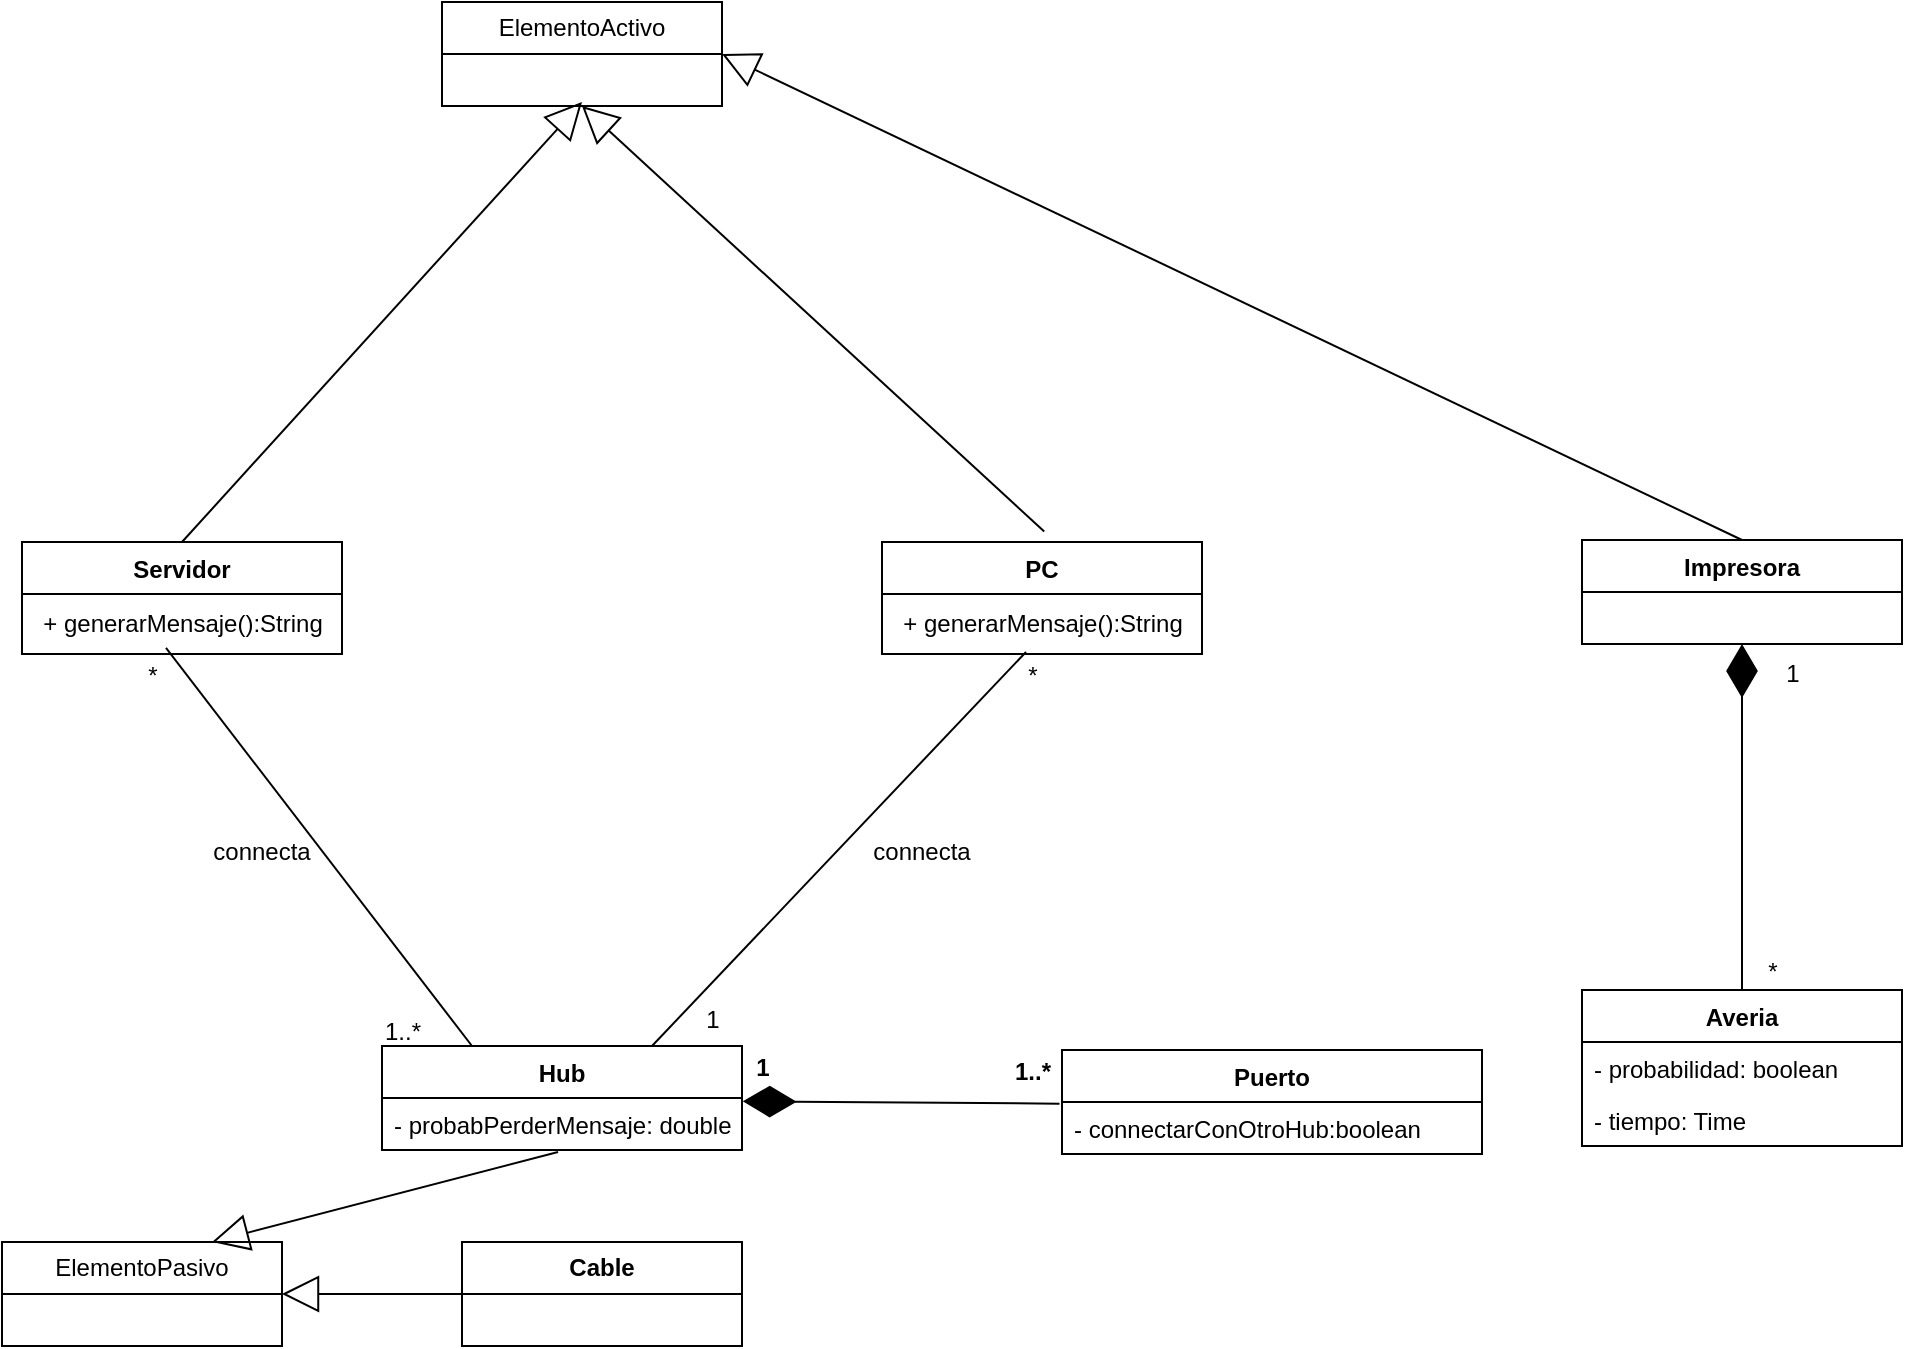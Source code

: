 <mxfile version="21.7.5" type="device">
  <diagram name="Página-1" id="7um-xkAuZjVdnwqf9yHD">
    <mxGraphModel dx="701" dy="1516" grid="1" gridSize="10" guides="1" tooltips="1" connect="1" arrows="1" fold="1" page="1" pageScale="1" pageWidth="1169" pageHeight="827" math="0" shadow="0">
      <root>
        <mxCell id="0" />
        <mxCell id="1" parent="0" />
        <mxCell id="js5TKH550Lxxzj0phKs0-1" value="Servidor" style="swimlane;fontStyle=1;align=center;verticalAlign=top;childLayout=stackLayout;horizontal=1;startSize=26;horizontalStack=0;resizeParent=1;resizeParentMax=0;resizeLast=0;collapsible=1;marginBottom=0;whiteSpace=wrap;html=1;" parent="1" vertex="1">
          <mxGeometry x="10" y="100" width="160" height="56" as="geometry">
            <mxRectangle x="10" y="100" width="90" height="30" as="alternateBounds" />
          </mxGeometry>
        </mxCell>
        <mxCell id="LyKV8jFjZct6RxHrsgfV-53" value="+ generarMensaje():String" style="text;html=1;align=center;verticalAlign=middle;resizable=0;points=[];autosize=1;strokeColor=none;fillColor=none;" vertex="1" parent="js5TKH550Lxxzj0phKs0-1">
          <mxGeometry y="26" width="160" height="30" as="geometry" />
        </mxCell>
        <mxCell id="js5TKH550Lxxzj0phKs0-6" value="PC" style="swimlane;fontStyle=1;align=center;verticalAlign=top;childLayout=stackLayout;horizontal=1;startSize=26;horizontalStack=0;resizeParent=1;resizeParentMax=0;resizeLast=0;collapsible=1;marginBottom=0;whiteSpace=wrap;html=1;" parent="1" vertex="1">
          <mxGeometry x="440" y="100" width="160" height="56" as="geometry" />
        </mxCell>
        <mxCell id="LyKV8jFjZct6RxHrsgfV-54" value="+ generarMensaje():String" style="text;html=1;align=center;verticalAlign=middle;resizable=0;points=[];autosize=1;strokeColor=none;fillColor=none;" vertex="1" parent="js5TKH550Lxxzj0phKs0-6">
          <mxGeometry y="26" width="160" height="30" as="geometry" />
        </mxCell>
        <mxCell id="js5TKH550Lxxzj0phKs0-11" value="Impresora" style="swimlane;fontStyle=1;align=center;verticalAlign=top;childLayout=stackLayout;horizontal=1;startSize=26;horizontalStack=0;resizeParent=1;resizeParentMax=0;resizeLast=0;collapsible=1;marginBottom=0;whiteSpace=wrap;html=1;" parent="1" vertex="1">
          <mxGeometry x="790" y="99" width="160" height="52" as="geometry" />
        </mxCell>
        <mxCell id="js5TKH550Lxxzj0phKs0-16" value="Averia" style="swimlane;fontStyle=1;align=center;verticalAlign=top;childLayout=stackLayout;horizontal=1;startSize=26;horizontalStack=0;resizeParent=1;resizeParentMax=0;resizeLast=0;collapsible=1;marginBottom=0;whiteSpace=wrap;html=1;" parent="1" vertex="1">
          <mxGeometry x="790" y="324" width="160" height="78" as="geometry" />
        </mxCell>
        <mxCell id="js5TKH550Lxxzj0phKs0-17" value="- probabilidad: boolean" style="text;strokeColor=none;fillColor=none;align=left;verticalAlign=top;spacingLeft=4;spacingRight=4;overflow=hidden;rotatable=0;points=[[0,0.5],[1,0.5]];portConstraint=eastwest;whiteSpace=wrap;html=1;" parent="js5TKH550Lxxzj0phKs0-16" vertex="1">
          <mxGeometry y="26" width="160" height="26" as="geometry" />
        </mxCell>
        <mxCell id="LyKV8jFjZct6RxHrsgfV-27" value="- tiempo: Time" style="text;strokeColor=none;fillColor=none;align=left;verticalAlign=top;spacingLeft=4;spacingRight=4;overflow=hidden;rotatable=0;points=[[0,0.5],[1,0.5]];portConstraint=eastwest;whiteSpace=wrap;html=1;" vertex="1" parent="js5TKH550Lxxzj0phKs0-16">
          <mxGeometry y="52" width="160" height="26" as="geometry" />
        </mxCell>
        <mxCell id="js5TKH550Lxxzj0phKs0-21" value="Hub" style="swimlane;fontStyle=1;align=center;verticalAlign=top;childLayout=stackLayout;horizontal=1;startSize=26;horizontalStack=0;resizeParent=1;resizeParentMax=0;resizeLast=0;collapsible=1;marginBottom=0;whiteSpace=wrap;html=1;" parent="1" vertex="1">
          <mxGeometry x="190" y="352" width="180" height="52" as="geometry" />
        </mxCell>
        <mxCell id="LyKV8jFjZct6RxHrsgfV-35" value="- probabPerderMensaje: double" style="text;strokeColor=none;fillColor=none;align=left;verticalAlign=top;spacingLeft=4;spacingRight=4;overflow=hidden;rotatable=0;points=[[0,0.5],[1,0.5]];portConstraint=eastwest;whiteSpace=wrap;html=1;" vertex="1" parent="js5TKH550Lxxzj0phKs0-21">
          <mxGeometry y="26" width="180" height="26" as="geometry" />
        </mxCell>
        <mxCell id="LyKV8jFjZct6RxHrsgfV-1" value="" style="endArrow=none;html=1;rounded=0;entryX=0.45;entryY=1.038;entryDx=0;entryDy=0;entryPerimeter=0;exitX=0.25;exitY=0;exitDx=0;exitDy=0;" edge="1" parent="1" source="js5TKH550Lxxzj0phKs0-21">
          <mxGeometry width="50" height="50" relative="1" as="geometry">
            <mxPoint x="390" y="410" as="sourcePoint" />
            <mxPoint x="82" y="152.988" as="targetPoint" />
          </mxGeometry>
        </mxCell>
        <mxCell id="LyKV8jFjZct6RxHrsgfV-2" value="connecta" style="text;html=1;strokeColor=none;fillColor=none;align=center;verticalAlign=middle;whiteSpace=wrap;rounded=0;" vertex="1" parent="1">
          <mxGeometry x="430" y="240" width="60" height="30" as="geometry" />
        </mxCell>
        <mxCell id="LyKV8jFjZct6RxHrsgfV-3" value="*" style="text;html=1;align=center;verticalAlign=middle;resizable=0;points=[];autosize=1;strokeColor=none;fillColor=none;" vertex="1" parent="1">
          <mxGeometry x="60" y="152" width="30" height="30" as="geometry" />
        </mxCell>
        <mxCell id="LyKV8jFjZct6RxHrsgfV-4" value="1..*" style="text;html=1;align=center;verticalAlign=middle;resizable=0;points=[];autosize=1;strokeColor=none;fillColor=none;" vertex="1" parent="1">
          <mxGeometry x="180" y="330" width="40" height="30" as="geometry" />
        </mxCell>
        <mxCell id="LyKV8jFjZct6RxHrsgfV-5" value="" style="endArrow=none;html=1;rounded=0;exitX=0.75;exitY=0;exitDx=0;exitDy=0;entryX=0.45;entryY=1.115;entryDx=0;entryDy=0;entryPerimeter=0;" edge="1" parent="1" source="js5TKH550Lxxzj0phKs0-21">
          <mxGeometry width="50" height="50" relative="1" as="geometry">
            <mxPoint x="280" y="410" as="sourcePoint" />
            <mxPoint x="512" y="154.99" as="targetPoint" />
          </mxGeometry>
        </mxCell>
        <mxCell id="LyKV8jFjZct6RxHrsgfV-6" value="connecta" style="text;html=1;strokeColor=none;fillColor=none;align=center;verticalAlign=middle;whiteSpace=wrap;rounded=0;" vertex="1" parent="1">
          <mxGeometry x="100" y="240" width="60" height="30" as="geometry" />
        </mxCell>
        <mxCell id="LyKV8jFjZct6RxHrsgfV-7" value="*" style="text;html=1;align=center;verticalAlign=middle;resizable=0;points=[];autosize=1;strokeColor=none;fillColor=none;" vertex="1" parent="1">
          <mxGeometry x="500" y="152" width="30" height="30" as="geometry" />
        </mxCell>
        <mxCell id="LyKV8jFjZct6RxHrsgfV-8" value="1" style="text;html=1;align=center;verticalAlign=middle;resizable=0;points=[];autosize=1;strokeColor=none;fillColor=none;" vertex="1" parent="1">
          <mxGeometry x="340" y="324" width="30" height="30" as="geometry" />
        </mxCell>
        <mxCell id="LyKV8jFjZct6RxHrsgfV-21" value="Puerto" style="swimlane;fontStyle=1;align=center;verticalAlign=top;childLayout=stackLayout;horizontal=1;startSize=26;horizontalStack=0;resizeParent=1;resizeParentMax=0;resizeLast=0;collapsible=1;marginBottom=0;whiteSpace=wrap;html=1;" vertex="1" parent="1">
          <mxGeometry x="530" y="354" width="210" height="52" as="geometry" />
        </mxCell>
        <mxCell id="LyKV8jFjZct6RxHrsgfV-22" value="- connectarConOtroHub:boolean" style="text;strokeColor=none;fillColor=none;align=left;verticalAlign=top;spacingLeft=4;spacingRight=4;overflow=hidden;rotatable=0;points=[[0,0.5],[1,0.5]];portConstraint=eastwest;whiteSpace=wrap;html=1;" vertex="1" parent="LyKV8jFjZct6RxHrsgfV-21">
          <mxGeometry y="26" width="210" height="26" as="geometry" />
        </mxCell>
        <mxCell id="LyKV8jFjZct6RxHrsgfV-24" value="" style="endArrow=diamondThin;endFill=1;endSize=24;html=1;rounded=0;entryX=1.002;entryY=0.064;entryDx=0;entryDy=0;entryPerimeter=0;exitX=-0.006;exitY=0.032;exitDx=0;exitDy=0;exitPerimeter=0;" edge="1" parent="1" source="LyKV8jFjZct6RxHrsgfV-22">
          <mxGeometry width="160" relative="1" as="geometry">
            <mxPoint x="380" y="380" as="sourcePoint" />
            <mxPoint x="370.36" y="379.664" as="targetPoint" />
          </mxGeometry>
        </mxCell>
        <mxCell id="LyKV8jFjZct6RxHrsgfV-25" value="1" style="text;align=center;fontStyle=1;verticalAlign=middle;spacingLeft=3;spacingRight=3;strokeColor=none;rotatable=0;points=[[0,0.5],[1,0.5]];portConstraint=eastwest;html=1;" vertex="1" parent="1">
          <mxGeometry x="340" y="350" width="80" height="26" as="geometry" />
        </mxCell>
        <mxCell id="LyKV8jFjZct6RxHrsgfV-26" value="1..*" style="text;align=center;fontStyle=1;verticalAlign=middle;spacingLeft=3;spacingRight=3;strokeColor=none;rotatable=0;points=[[0,0.5],[1,0.5]];portConstraint=eastwest;html=1;" vertex="1" parent="1">
          <mxGeometry x="475" y="352" width="80" height="26" as="geometry" />
        </mxCell>
        <mxCell id="LyKV8jFjZct6RxHrsgfV-30" value="" style="endArrow=diamondThin;endFill=1;endSize=24;html=1;rounded=0;entryX=0.5;entryY=1;entryDx=0;entryDy=0;" edge="1" parent="1" source="js5TKH550Lxxzj0phKs0-16" target="js5TKH550Lxxzj0phKs0-11">
          <mxGeometry width="160" relative="1" as="geometry">
            <mxPoint x="240" y="380" as="sourcePoint" />
            <mxPoint x="400" y="380" as="targetPoint" />
          </mxGeometry>
        </mxCell>
        <mxCell id="LyKV8jFjZct6RxHrsgfV-31" value="1" style="text;html=1;align=center;verticalAlign=middle;resizable=0;points=[];autosize=1;strokeColor=none;fillColor=none;" vertex="1" parent="1">
          <mxGeometry x="880" y="151" width="30" height="30" as="geometry" />
        </mxCell>
        <mxCell id="LyKV8jFjZct6RxHrsgfV-32" value="*" style="text;html=1;align=center;verticalAlign=middle;resizable=0;points=[];autosize=1;strokeColor=none;fillColor=none;" vertex="1" parent="1">
          <mxGeometry x="870" y="300" width="30" height="30" as="geometry" />
        </mxCell>
        <mxCell id="LyKV8jFjZct6RxHrsgfV-37" value="&lt;b&gt;Cable&lt;/b&gt;" style="swimlane;fontStyle=0;childLayout=stackLayout;horizontal=1;startSize=26;fillColor=none;horizontalStack=0;resizeParent=1;resizeParentMax=0;resizeLast=0;collapsible=1;marginBottom=0;whiteSpace=wrap;html=1;" vertex="1" parent="1">
          <mxGeometry x="230" y="450" width="140" height="52" as="geometry" />
        </mxCell>
        <mxCell id="LyKV8jFjZct6RxHrsgfV-41" value="ElementoActivo" style="swimlane;fontStyle=0;childLayout=stackLayout;horizontal=1;startSize=26;fillColor=none;horizontalStack=0;resizeParent=1;resizeParentMax=0;resizeLast=0;collapsible=1;marginBottom=0;whiteSpace=wrap;html=1;" vertex="1" parent="1">
          <mxGeometry x="220" y="-170" width="140" height="52" as="geometry" />
        </mxCell>
        <mxCell id="LyKV8jFjZct6RxHrsgfV-45" value="" style="endArrow=block;endSize=16;endFill=0;html=1;rounded=0;exitX=0.5;exitY=0;exitDx=0;exitDy=0;" edge="1" parent="1" source="js5TKH550Lxxzj0phKs0-1">
          <mxGeometry width="160" relative="1" as="geometry">
            <mxPoint x="280" y="80" as="sourcePoint" />
            <mxPoint x="290" y="-120" as="targetPoint" />
          </mxGeometry>
        </mxCell>
        <mxCell id="LyKV8jFjZct6RxHrsgfV-46" value="" style="endArrow=block;endSize=16;endFill=0;html=1;rounded=0;exitX=0.507;exitY=-0.093;exitDx=0;exitDy=0;entryX=0.5;entryY=1;entryDx=0;entryDy=0;exitPerimeter=0;" edge="1" parent="1" source="js5TKH550Lxxzj0phKs0-6" target="LyKV8jFjZct6RxHrsgfV-41">
          <mxGeometry width="160" relative="1" as="geometry">
            <mxPoint x="100" y="110" as="sourcePoint" />
            <mxPoint x="300" y="-100" as="targetPoint" />
          </mxGeometry>
        </mxCell>
        <mxCell id="LyKV8jFjZct6RxHrsgfV-48" value="" style="endArrow=block;endSize=16;endFill=0;html=1;rounded=0;entryX=0.75;entryY=0;entryDx=0;entryDy=0;exitX=0.489;exitY=1.038;exitDx=0;exitDy=0;exitPerimeter=0;" edge="1" parent="1" source="LyKV8jFjZct6RxHrsgfV-35" target="LyKV8jFjZct6RxHrsgfV-49">
          <mxGeometry width="160" relative="1" as="geometry">
            <mxPoint x="280" y="430" as="sourcePoint" />
            <mxPoint x="440" y="330" as="targetPoint" />
          </mxGeometry>
        </mxCell>
        <mxCell id="LyKV8jFjZct6RxHrsgfV-49" value="ElementoPasivo" style="swimlane;fontStyle=0;childLayout=stackLayout;horizontal=1;startSize=26;fillColor=none;horizontalStack=0;resizeParent=1;resizeParentMax=0;resizeLast=0;collapsible=1;marginBottom=0;whiteSpace=wrap;html=1;" vertex="1" parent="1">
          <mxGeometry y="450" width="140" height="52" as="geometry" />
        </mxCell>
        <mxCell id="LyKV8jFjZct6RxHrsgfV-50" value="" style="endArrow=block;endSize=16;endFill=0;html=1;rounded=0;entryX=1;entryY=0.5;entryDx=0;entryDy=0;exitX=0;exitY=0.5;exitDx=0;exitDy=0;" edge="1" parent="1" source="LyKV8jFjZct6RxHrsgfV-37" target="LyKV8jFjZct6RxHrsgfV-49">
          <mxGeometry width="160" relative="1" as="geometry">
            <mxPoint x="190" y="391" as="sourcePoint" />
            <mxPoint x="290" y="530" as="targetPoint" />
          </mxGeometry>
        </mxCell>
        <mxCell id="LyKV8jFjZct6RxHrsgfV-52" value="" style="endArrow=block;endSize=16;endFill=0;html=1;rounded=0;exitX=0.5;exitY=0;exitDx=0;exitDy=0;entryX=1;entryY=0.5;entryDx=0;entryDy=0;" edge="1" parent="1" source="js5TKH550Lxxzj0phKs0-11" target="LyKV8jFjZct6RxHrsgfV-41">
          <mxGeometry width="160" relative="1" as="geometry">
            <mxPoint x="531" y="105" as="sourcePoint" />
            <mxPoint x="300" y="-108" as="targetPoint" />
          </mxGeometry>
        </mxCell>
      </root>
    </mxGraphModel>
  </diagram>
</mxfile>
